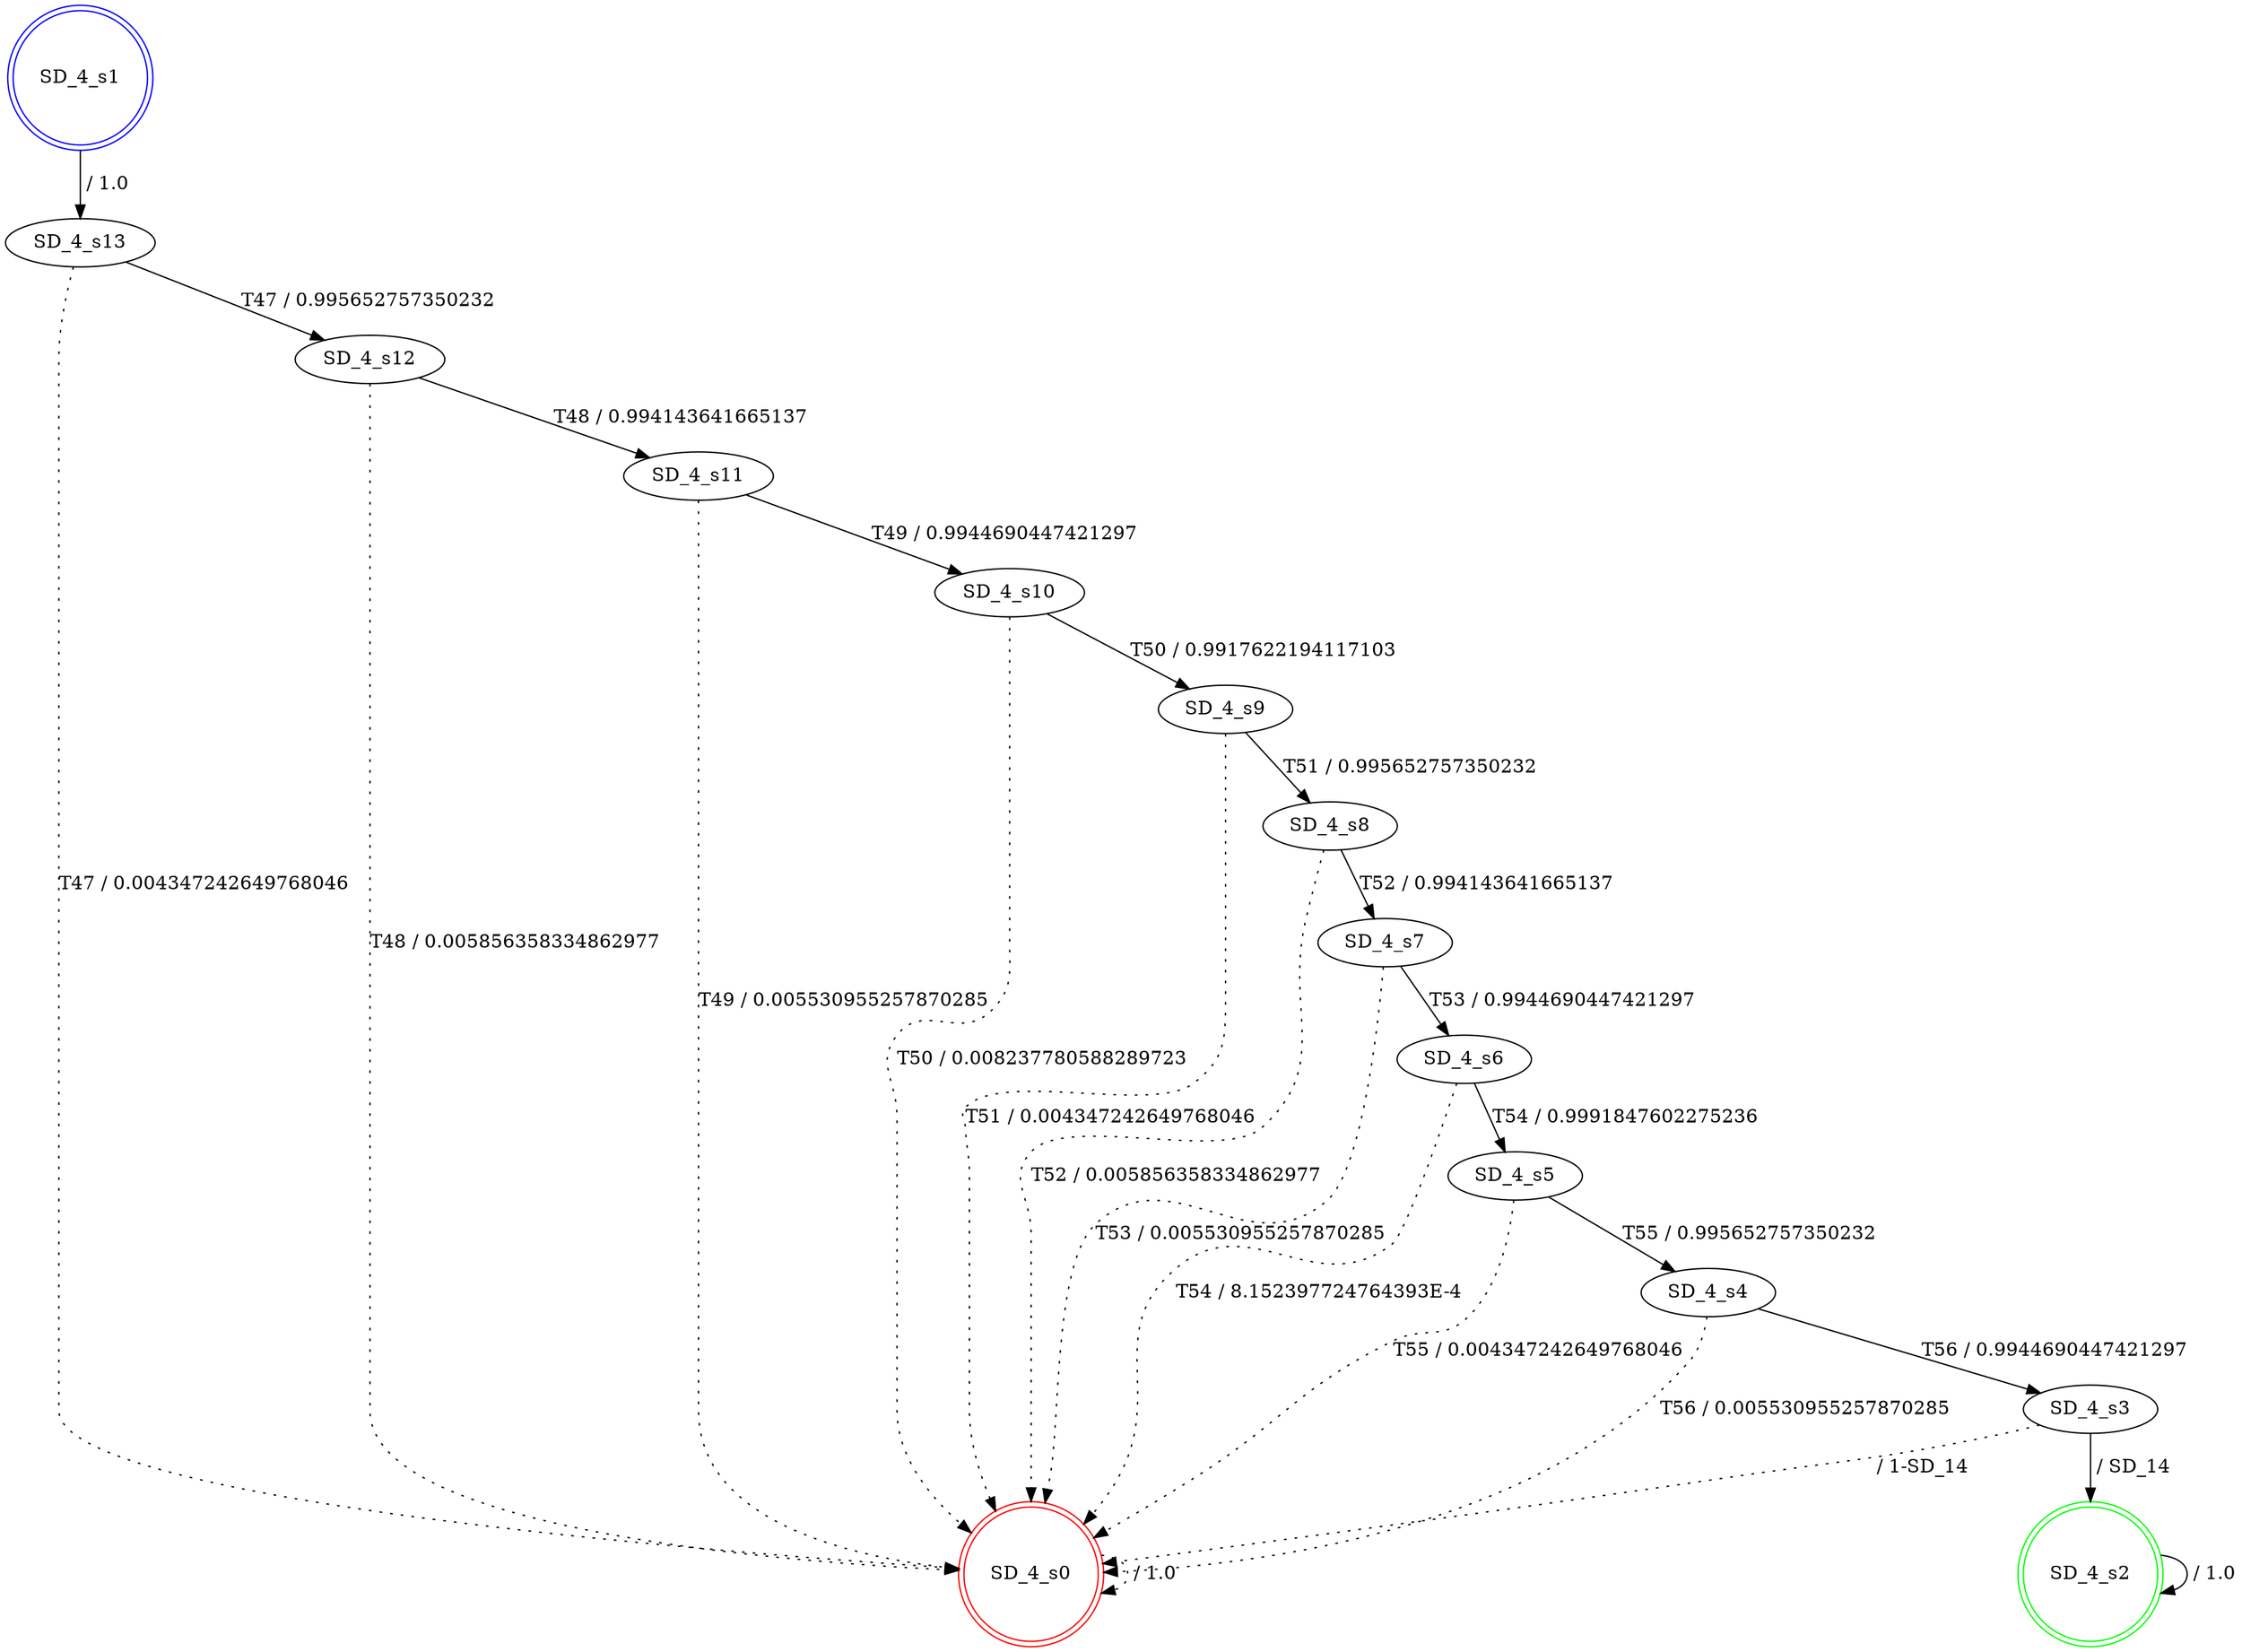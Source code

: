 digraph graphname {
SD_4_s0 [label="SD_4_s0",color=red,shape=doublecircle ];
SD_4_s1 [label="SD_4_s1",color=blue,shape=doublecircle ];
SD_4_s2 [label="SD_4_s2",color=green,shape=doublecircle ];
SD_4_s3 [label="SD_4_s3" ];
SD_4_s4 [label="SD_4_s4" ];
SD_4_s5 [label="SD_4_s5" ];
SD_4_s6 [label="SD_4_s6" ];
SD_4_s7 [label="SD_4_s7" ];
SD_4_s8 [label="SD_4_s8" ];
SD_4_s9 [label="SD_4_s9" ];
SD_4_s10 [label="SD_4_s10" ];
SD_4_s11 [label="SD_4_s11" ];
SD_4_s12 [label="SD_4_s12" ];
SD_4_s13 [label="SD_4_s13" ];
SD_4_s0 -> SD_4_s0 [label=" / 1.0", style=dotted];
SD_4_s1 -> SD_4_s13 [label=" / 1.0"];
SD_4_s2 -> SD_4_s2 [label=" / 1.0"];
SD_4_s3 -> SD_4_s2 [label=" / SD_14"];
SD_4_s3 -> SD_4_s0 [label=" / 1-SD_14", style=dotted];
SD_4_s4 -> SD_4_s3 [label="T56 / 0.9944690447421297"];
SD_4_s4 -> SD_4_s0 [label="T56 / 0.005530955257870285", style=dotted];
SD_4_s5 -> SD_4_s4 [label="T55 / 0.995652757350232"];
SD_4_s5 -> SD_4_s0 [label="T55 / 0.004347242649768046", style=dotted];
SD_4_s6 -> SD_4_s5 [label="T54 / 0.9991847602275236"];
SD_4_s6 -> SD_4_s0 [label="T54 / 8.152397724764393E-4", style=dotted];
SD_4_s7 -> SD_4_s6 [label="T53 / 0.9944690447421297"];
SD_4_s7 -> SD_4_s0 [label="T53 / 0.005530955257870285", style=dotted];
SD_4_s8 -> SD_4_s7 [label="T52 / 0.994143641665137"];
SD_4_s8 -> SD_4_s0 [label="T52 / 0.005856358334862977", style=dotted];
SD_4_s9 -> SD_4_s8 [label="T51 / 0.995652757350232"];
SD_4_s9 -> SD_4_s0 [label="T51 / 0.004347242649768046", style=dotted];
SD_4_s10 -> SD_4_s9 [label="T50 / 0.9917622194117103"];
SD_4_s10 -> SD_4_s0 [label="T50 / 0.008237780588289723", style=dotted];
SD_4_s11 -> SD_4_s10 [label="T49 / 0.9944690447421297"];
SD_4_s11 -> SD_4_s0 [label="T49 / 0.005530955257870285", style=dotted];
SD_4_s12 -> SD_4_s11 [label="T48 / 0.994143641665137"];
SD_4_s12 -> SD_4_s0 [label="T48 / 0.005856358334862977", style=dotted];
SD_4_s13 -> SD_4_s12 [label="T47 / 0.995652757350232"];
SD_4_s13 -> SD_4_s0 [label="T47 / 0.004347242649768046", style=dotted];
}